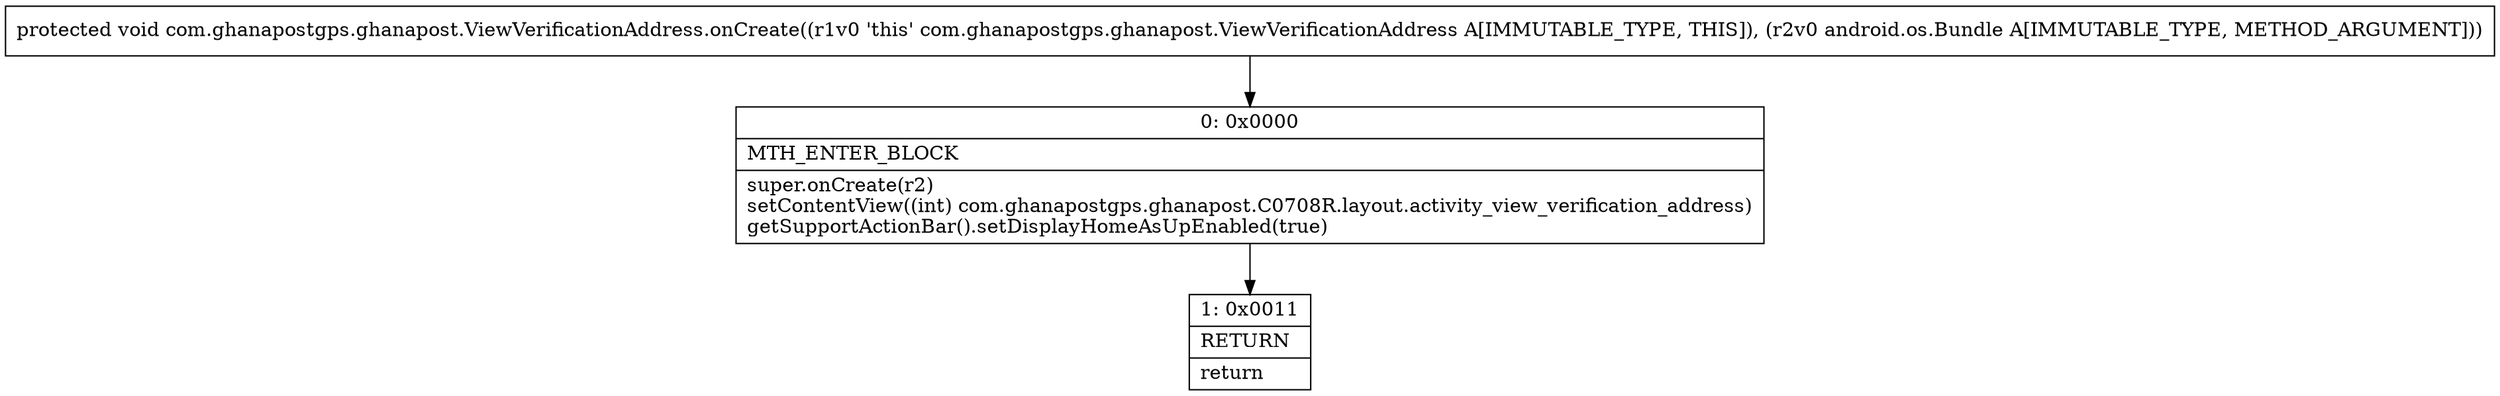 digraph "CFG forcom.ghanapostgps.ghanapost.ViewVerificationAddress.onCreate(Landroid\/os\/Bundle;)V" {
Node_0 [shape=record,label="{0\:\ 0x0000|MTH_ENTER_BLOCK\l|super.onCreate(r2)\lsetContentView((int) com.ghanapostgps.ghanapost.C0708R.layout.activity_view_verification_address)\lgetSupportActionBar().setDisplayHomeAsUpEnabled(true)\l}"];
Node_1 [shape=record,label="{1\:\ 0x0011|RETURN\l|return\l}"];
MethodNode[shape=record,label="{protected void com.ghanapostgps.ghanapost.ViewVerificationAddress.onCreate((r1v0 'this' com.ghanapostgps.ghanapost.ViewVerificationAddress A[IMMUTABLE_TYPE, THIS]), (r2v0 android.os.Bundle A[IMMUTABLE_TYPE, METHOD_ARGUMENT])) }"];
MethodNode -> Node_0;
Node_0 -> Node_1;
}

